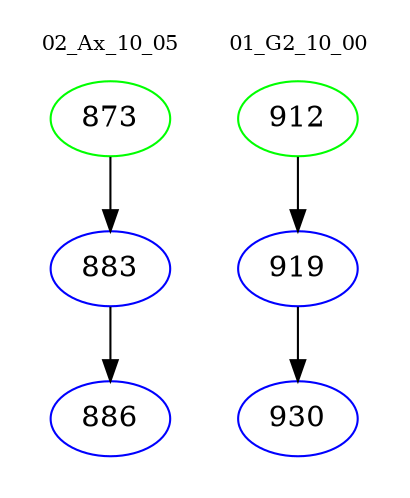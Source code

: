 digraph{
subgraph cluster_0 {
color = white
label = "02_Ax_10_05";
fontsize=10;
T0_873 [label="873", color="green"]
T0_873 -> T0_883 [color="black"]
T0_883 [label="883", color="blue"]
T0_883 -> T0_886 [color="black"]
T0_886 [label="886", color="blue"]
}
subgraph cluster_1 {
color = white
label = "01_G2_10_00";
fontsize=10;
T1_912 [label="912", color="green"]
T1_912 -> T1_919 [color="black"]
T1_919 [label="919", color="blue"]
T1_919 -> T1_930 [color="black"]
T1_930 [label="930", color="blue"]
}
}

